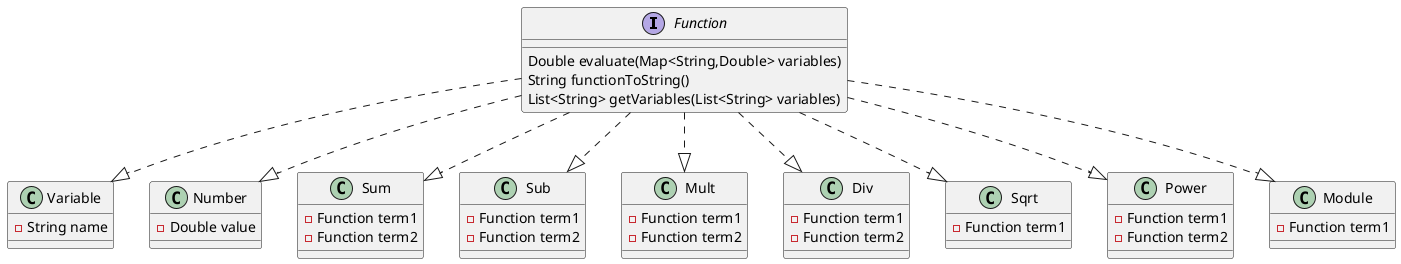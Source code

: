 @startuml
interface Function{
Double evaluate(Map<String,Double> variables)
String functionToString()
List<String> getVariables(List<String> variables)
}
class Variable{
- String name
}
class Number{
- Double value
}
class Sum{
- Function term1
- Function term2
}
class Sub{
- Function term1
- Function term2
}
class Mult{
- Function term1
- Function term2
}
class Div{
- Function term1
- Function term2
}
class Sqrt{
- Function term1
}
class Power{
- Function term1
- Function term2
}
class Module{
- Function term1
}

Function ..|> Number
Function ..|> Variable
Function ..|> Sum
Function ..|> Sub
Function ..|> Mult
Function ..|> Div
Function ..|> Sqrt
Function ..|> Power
Function ..|> Module
@enduml
